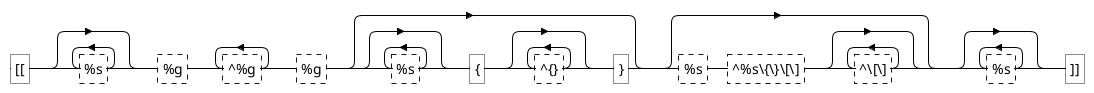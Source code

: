 {
  "sha1": "100na7qw2td6jlly9n4rwpgopz2duxd",
  "insertion": {
    "when": "2024-05-30T20:48:19.478Z",
    "user": "plantuml@gmail.com"
  }
}
@startregex
\[\[[%s]*[%g]([^%g]+)[%g](?:[%s]*\{([^{}]*)\})?(?:[%s]([^%s\{\}\[\]][^\[\]]*))?[%s]*\]\]
@endregex
